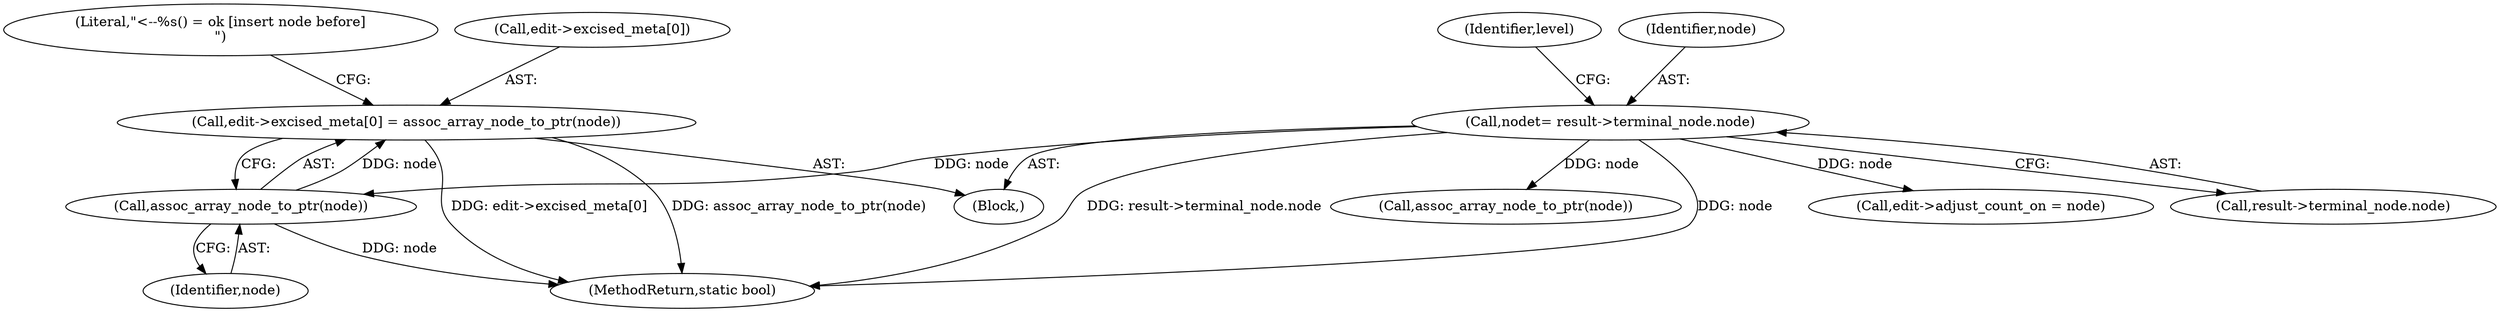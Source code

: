 digraph "0_linux_8d4a2ec1e0b41b0cf9a0c5cd4511da7f8e4f3de2@array" {
"1000987" [label="(Call,edit->excised_meta[0] = assoc_array_node_to_ptr(node))"];
"1000993" [label="(Call,assoc_array_node_to_ptr(node))"];
"1000142" [label="(Call,node\t= result->terminal_node.node)"];
"1000996" [label="(Literal,\"<--%s() = ok [insert node before]\n\")"];
"1000253" [label="(Call,edit->adjust_count_on = node)"];
"1000144" [label="(Call,result->terminal_node.node)"];
"1000854" [label="(Call,assoc_array_node_to_ptr(node))"];
"1000142" [label="(Call,node\t= result->terminal_node.node)"];
"1001251" [label="(MethodReturn,static bool)"];
"1000993" [label="(Call,assoc_array_node_to_ptr(node))"];
"1000988" [label="(Call,edit->excised_meta[0])"];
"1000987" [label="(Call,edit->excised_meta[0] = assoc_array_node_to_ptr(node))"];
"1000122" [label="(Block,)"];
"1000994" [label="(Identifier,node)"];
"1000150" [label="(Identifier,level)"];
"1000143" [label="(Identifier,node)"];
"1000987" -> "1000122"  [label="AST: "];
"1000987" -> "1000993"  [label="CFG: "];
"1000988" -> "1000987"  [label="AST: "];
"1000993" -> "1000987"  [label="AST: "];
"1000996" -> "1000987"  [label="CFG: "];
"1000987" -> "1001251"  [label="DDG: assoc_array_node_to_ptr(node)"];
"1000987" -> "1001251"  [label="DDG: edit->excised_meta[0]"];
"1000993" -> "1000987"  [label="DDG: node"];
"1000993" -> "1000994"  [label="CFG: "];
"1000994" -> "1000993"  [label="AST: "];
"1000993" -> "1001251"  [label="DDG: node"];
"1000142" -> "1000993"  [label="DDG: node"];
"1000142" -> "1000122"  [label="AST: "];
"1000142" -> "1000144"  [label="CFG: "];
"1000143" -> "1000142"  [label="AST: "];
"1000144" -> "1000142"  [label="AST: "];
"1000150" -> "1000142"  [label="CFG: "];
"1000142" -> "1001251"  [label="DDG: result->terminal_node.node"];
"1000142" -> "1001251"  [label="DDG: node"];
"1000142" -> "1000253"  [label="DDG: node"];
"1000142" -> "1000854"  [label="DDG: node"];
}
